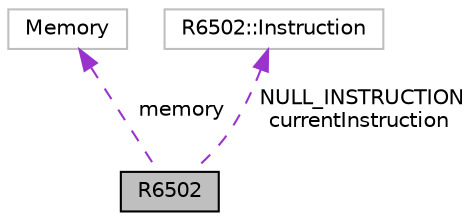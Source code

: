 digraph "R6502"
{
 // LATEX_PDF_SIZE
  edge [fontname="Helvetica",fontsize="10",labelfontname="Helvetica",labelfontsize="10"];
  node [fontname="Helvetica",fontsize="10",shape=record];
  Node1 [label="R6502",height=0.2,width=0.4,color="black", fillcolor="grey75", style="filled", fontcolor="black",tooltip=" "];
  Node2 -> Node1 [dir="back",color="darkorchid3",fontsize="10",style="dashed",label=" memory" ,fontname="Helvetica"];
  Node2 [label="Memory",height=0.2,width=0.4,color="grey75", fillcolor="white", style="filled",URL="$classMemory.html",tooltip=" "];
  Node3 -> Node1 [dir="back",color="darkorchid3",fontsize="10",style="dashed",label=" NULL_INSTRUCTION\ncurrentInstruction" ,fontname="Helvetica"];
  Node3 [label="R6502::Instruction",height=0.2,width=0.4,color="grey75", fillcolor="white", style="filled",URL="$structR6502_1_1Instruction.html",tooltip=" "];
}
